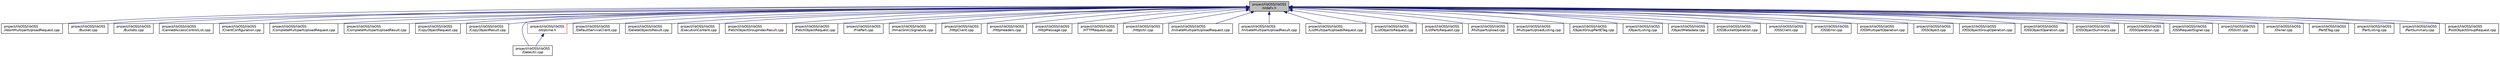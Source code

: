 digraph "project/libOSS/libOSS/stdafx.h"
{
  edge [fontname="Helvetica",fontsize="10",labelfontname="Helvetica",labelfontsize="10"];
  node [fontname="Helvetica",fontsize="10",shape=record];
  Node1 [label="project/libOSS/libOSS\l/stdafx.h",height=0.2,width=0.4,color="black", fillcolor="grey75", style="filled" fontcolor="black"];
  Node1 -> Node2 [dir="back",color="midnightblue",fontsize="10",style="solid",fontname="Helvetica"];
  Node2 [label="project/libOSS/libOSS\l/AbortMultipartUploadRequest.cpp",height=0.2,width=0.4,color="black", fillcolor="white", style="filled",URL="$_abort_multipart_upload_request_8cpp.html"];
  Node1 -> Node3 [dir="back",color="midnightblue",fontsize="10",style="solid",fontname="Helvetica"];
  Node3 [label="project/libOSS/libOSS\l/Bucket.cpp",height=0.2,width=0.4,color="black", fillcolor="white", style="filled",URL="$_bucket_8cpp.html"];
  Node1 -> Node4 [dir="back",color="midnightblue",fontsize="10",style="solid",fontname="Helvetica"];
  Node4 [label="project/libOSS/libOSS\l/Buckets.cpp",height=0.2,width=0.4,color="black", fillcolor="white", style="filled",URL="$_buckets_8cpp.html"];
  Node1 -> Node5 [dir="back",color="midnightblue",fontsize="10",style="solid",fontname="Helvetica"];
  Node5 [label="project/libOSS/libOSS\l/CannedAccessControlList.cpp",height=0.2,width=0.4,color="black", fillcolor="white", style="filled",URL="$_canned_access_control_list_8cpp.html"];
  Node1 -> Node6 [dir="back",color="midnightblue",fontsize="10",style="solid",fontname="Helvetica"];
  Node6 [label="project/libOSS/libOSS\l/ClientConfiguration.cpp",height=0.2,width=0.4,color="black", fillcolor="white", style="filled",URL="$_client_configuration_8cpp.html"];
  Node1 -> Node7 [dir="back",color="midnightblue",fontsize="10",style="solid",fontname="Helvetica"];
  Node7 [label="project/libOSS/libOSS\l/CompleteMultipartUploadRequest.cpp",height=0.2,width=0.4,color="black", fillcolor="white", style="filled",URL="$_complete_multipart_upload_request_8cpp.html"];
  Node1 -> Node8 [dir="back",color="midnightblue",fontsize="10",style="solid",fontname="Helvetica"];
  Node8 [label="project/libOSS/libOSS\l/CompleteMultipartUploadResult.cpp",height=0.2,width=0.4,color="black", fillcolor="white", style="filled",URL="$_complete_multipart_upload_result_8cpp.html"];
  Node1 -> Node9 [dir="back",color="midnightblue",fontsize="10",style="solid",fontname="Helvetica"];
  Node9 [label="project/libOSS/libOSS\l/CopyObjectRequest.cpp",height=0.2,width=0.4,color="black", fillcolor="white", style="filled",URL="$_copy_object_request_8cpp.html"];
  Node1 -> Node10 [dir="back",color="midnightblue",fontsize="10",style="solid",fontname="Helvetica"];
  Node10 [label="project/libOSS/libOSS\l/CopyObjectResult.cpp",height=0.2,width=0.4,color="black", fillcolor="white", style="filled",URL="$_copy_object_result_8cpp.html"];
  Node1 -> Node11 [dir="back",color="midnightblue",fontsize="10",style="solid",fontname="Helvetica"];
  Node11 [label="project/libOSS/libOSS\l/DateUtil.cpp",height=0.2,width=0.4,color="black", fillcolor="white", style="filled",URL="$_date_util_8cpp.html"];
  Node1 -> Node12 [dir="back",color="midnightblue",fontsize="10",style="solid",fontname="Helvetica"];
  Node12 [label="project/libOSS/libOSS\l/strptime.h",height=0.2,width=0.4,color="red", fillcolor="white", style="filled",URL="$strptime_8h.html"];
  Node12 -> Node11 [dir="back",color="midnightblue",fontsize="10",style="solid",fontname="Helvetica"];
  Node1 -> Node13 [dir="back",color="midnightblue",fontsize="10",style="solid",fontname="Helvetica"];
  Node13 [label="project/libOSS/libOSS\l/DefaultServiceClient.cpp",height=0.2,width=0.4,color="black", fillcolor="white", style="filled",URL="$_default_service_client_8cpp.html"];
  Node1 -> Node14 [dir="back",color="midnightblue",fontsize="10",style="solid",fontname="Helvetica"];
  Node14 [label="project/libOSS/libOSS\l/DeleteObjectsResult.cpp",height=0.2,width=0.4,color="black", fillcolor="white", style="filled",URL="$_delete_objects_result_8cpp.html"];
  Node1 -> Node15 [dir="back",color="midnightblue",fontsize="10",style="solid",fontname="Helvetica"];
  Node15 [label="project/libOSS/libOSS\l/ExecutionContent.cpp",height=0.2,width=0.4,color="black", fillcolor="white", style="filled",URL="$_execution_content_8cpp.html"];
  Node1 -> Node16 [dir="back",color="midnightblue",fontsize="10",style="solid",fontname="Helvetica"];
  Node16 [label="project/libOSS/libOSS\l/FetchObjectGroupIndexResult.cpp",height=0.2,width=0.4,color="black", fillcolor="white", style="filled",URL="$_fetch_object_group_index_result_8cpp.html"];
  Node1 -> Node17 [dir="back",color="midnightblue",fontsize="10",style="solid",fontname="Helvetica"];
  Node17 [label="project/libOSS/libOSS\l/FetchObjectRequest.cpp",height=0.2,width=0.4,color="black", fillcolor="white", style="filled",URL="$_fetch_object_request_8cpp.html"];
  Node1 -> Node18 [dir="back",color="midnightblue",fontsize="10",style="solid",fontname="Helvetica"];
  Node18 [label="project/libOSS/libOSS\l/FilePart.cpp",height=0.2,width=0.4,color="black", fillcolor="white", style="filled",URL="$_file_part_8cpp.html"];
  Node1 -> Node19 [dir="back",color="midnightblue",fontsize="10",style="solid",fontname="Helvetica"];
  Node19 [label="project/libOSS/libOSS\l/HmacSHA1Signature.cpp",height=0.2,width=0.4,color="black", fillcolor="white", style="filled",URL="$_hmac_s_h_a1_signature_8cpp.html"];
  Node1 -> Node20 [dir="back",color="midnightblue",fontsize="10",style="solid",fontname="Helvetica"];
  Node20 [label="project/libOSS/libOSS\l/HttpClient.cpp",height=0.2,width=0.4,color="black", fillcolor="white", style="filled",URL="$_http_client_8cpp.html"];
  Node1 -> Node21 [dir="back",color="midnightblue",fontsize="10",style="solid",fontname="Helvetica"];
  Node21 [label="project/libOSS/libOSS\l/HttpHeaders.cpp",height=0.2,width=0.4,color="black", fillcolor="white", style="filled",URL="$_http_headers_8cpp.html"];
  Node1 -> Node22 [dir="back",color="midnightblue",fontsize="10",style="solid",fontname="Helvetica"];
  Node22 [label="project/libOSS/libOSS\l/HttpMessage.cpp",height=0.2,width=0.4,color="black", fillcolor="white", style="filled",URL="$_http_message_8cpp.html"];
  Node1 -> Node23 [dir="back",color="midnightblue",fontsize="10",style="solid",fontname="Helvetica"];
  Node23 [label="project/libOSS/libOSS\l/HTTPRequest.cpp",height=0.2,width=0.4,color="black", fillcolor="white", style="filled",URL="$_h_t_t_p_request_8cpp.html"];
  Node1 -> Node24 [dir="back",color="midnightblue",fontsize="10",style="solid",fontname="Helvetica"];
  Node24 [label="project/libOSS/libOSS\l/HttpUtil.cpp",height=0.2,width=0.4,color="black", fillcolor="white", style="filled",URL="$_http_util_8cpp.html"];
  Node1 -> Node25 [dir="back",color="midnightblue",fontsize="10",style="solid",fontname="Helvetica"];
  Node25 [label="project/libOSS/libOSS\l/InitiateMultipartUploadRequest.cpp",height=0.2,width=0.4,color="black", fillcolor="white", style="filled",URL="$_initiate_multipart_upload_request_8cpp.html"];
  Node1 -> Node26 [dir="back",color="midnightblue",fontsize="10",style="solid",fontname="Helvetica"];
  Node26 [label="project/libOSS/libOSS\l/InitiateMultipartUploadResult.cpp",height=0.2,width=0.4,color="black", fillcolor="white", style="filled",URL="$_initiate_multipart_upload_result_8cpp.html"];
  Node1 -> Node27 [dir="back",color="midnightblue",fontsize="10",style="solid",fontname="Helvetica"];
  Node27 [label="project/libOSS/libOSS\l/ListMultipartUploadsRequest.cpp",height=0.2,width=0.4,color="black", fillcolor="white", style="filled",URL="$_list_multipart_uploads_request_8cpp.html"];
  Node1 -> Node28 [dir="back",color="midnightblue",fontsize="10",style="solid",fontname="Helvetica"];
  Node28 [label="project/libOSS/libOSS\l/ListObjectsRequest.cpp",height=0.2,width=0.4,color="black", fillcolor="white", style="filled",URL="$_list_objects_request_8cpp.html"];
  Node1 -> Node29 [dir="back",color="midnightblue",fontsize="10",style="solid",fontname="Helvetica"];
  Node29 [label="project/libOSS/libOSS\l/ListPartsRequest.cpp",height=0.2,width=0.4,color="black", fillcolor="white", style="filled",URL="$_list_parts_request_8cpp.html"];
  Node1 -> Node30 [dir="back",color="midnightblue",fontsize="10",style="solid",fontname="Helvetica"];
  Node30 [label="project/libOSS/libOSS\l/MultipartUpload.cpp",height=0.2,width=0.4,color="black", fillcolor="white", style="filled",URL="$_multipart_upload_8cpp.html"];
  Node1 -> Node31 [dir="back",color="midnightblue",fontsize="10",style="solid",fontname="Helvetica"];
  Node31 [label="project/libOSS/libOSS\l/MultipartUploadListing.cpp",height=0.2,width=0.4,color="black", fillcolor="white", style="filled",URL="$_multipart_upload_listing_8cpp.html"];
  Node1 -> Node32 [dir="back",color="midnightblue",fontsize="10",style="solid",fontname="Helvetica"];
  Node32 [label="project/libOSS/libOSS\l/ObjectGroupPartETag.cpp",height=0.2,width=0.4,color="black", fillcolor="white", style="filled",URL="$_object_group_part_e_tag_8cpp.html"];
  Node1 -> Node33 [dir="back",color="midnightblue",fontsize="10",style="solid",fontname="Helvetica"];
  Node33 [label="project/libOSS/libOSS\l/ObjectListing.cpp",height=0.2,width=0.4,color="black", fillcolor="white", style="filled",URL="$_object_listing_8cpp.html"];
  Node1 -> Node34 [dir="back",color="midnightblue",fontsize="10",style="solid",fontname="Helvetica"];
  Node34 [label="project/libOSS/libOSS\l/ObjectMetadata.cpp",height=0.2,width=0.4,color="black", fillcolor="white", style="filled",URL="$_object_metadata_8cpp.html"];
  Node1 -> Node35 [dir="back",color="midnightblue",fontsize="10",style="solid",fontname="Helvetica"];
  Node35 [label="project/libOSS/libOSS\l/OSSBucketOperation.cpp",height=0.2,width=0.4,color="black", fillcolor="white", style="filled",URL="$_o_s_s_bucket_operation_8cpp.html"];
  Node1 -> Node36 [dir="back",color="midnightblue",fontsize="10",style="solid",fontname="Helvetica"];
  Node36 [label="project/libOSS/libOSS\l/OSSClient.cpp",height=0.2,width=0.4,color="black", fillcolor="white", style="filled",URL="$_o_s_s_client_8cpp.html"];
  Node1 -> Node37 [dir="back",color="midnightblue",fontsize="10",style="solid",fontname="Helvetica"];
  Node37 [label="project/libOSS/libOSS\l/OSSError.cpp",height=0.2,width=0.4,color="black", fillcolor="white", style="filled",URL="$_o_s_s_error_8cpp.html"];
  Node1 -> Node38 [dir="back",color="midnightblue",fontsize="10",style="solid",fontname="Helvetica"];
  Node38 [label="project/libOSS/libOSS\l/OSSMultipartOperation.cpp",height=0.2,width=0.4,color="black", fillcolor="white", style="filled",URL="$_o_s_s_multipart_operation_8cpp.html"];
  Node1 -> Node39 [dir="back",color="midnightblue",fontsize="10",style="solid",fontname="Helvetica"];
  Node39 [label="project/libOSS/libOSS\l/OSSObject.cpp",height=0.2,width=0.4,color="black", fillcolor="white", style="filled",URL="$_o_s_s_object_8cpp.html"];
  Node1 -> Node40 [dir="back",color="midnightblue",fontsize="10",style="solid",fontname="Helvetica"];
  Node40 [label="project/libOSS/libOSS\l/OSSObjectGroupOperation.cpp",height=0.2,width=0.4,color="black", fillcolor="white", style="filled",URL="$_o_s_s_object_group_operation_8cpp.html"];
  Node1 -> Node41 [dir="back",color="midnightblue",fontsize="10",style="solid",fontname="Helvetica"];
  Node41 [label="project/libOSS/libOSS\l/OSSObjectOperation.cpp",height=0.2,width=0.4,color="black", fillcolor="white", style="filled",URL="$_o_s_s_object_operation_8cpp.html"];
  Node1 -> Node42 [dir="back",color="midnightblue",fontsize="10",style="solid",fontname="Helvetica"];
  Node42 [label="project/libOSS/libOSS\l/OSSObjectSummary.cpp",height=0.2,width=0.4,color="black", fillcolor="white", style="filled",URL="$_o_s_s_object_summary_8cpp.html"];
  Node1 -> Node43 [dir="back",color="midnightblue",fontsize="10",style="solid",fontname="Helvetica"];
  Node43 [label="project/libOSS/libOSS\l/OSSOperation.cpp",height=0.2,width=0.4,color="black", fillcolor="white", style="filled",URL="$_o_s_s_operation_8cpp.html"];
  Node1 -> Node44 [dir="back",color="midnightblue",fontsize="10",style="solid",fontname="Helvetica"];
  Node44 [label="project/libOSS/libOSS\l/OSSRequestSigner.cpp",height=0.2,width=0.4,color="black", fillcolor="white", style="filled",URL="$_o_s_s_request_signer_8cpp.html"];
  Node1 -> Node45 [dir="back",color="midnightblue",fontsize="10",style="solid",fontname="Helvetica"];
  Node45 [label="project/libOSS/libOSS\l/OSSUtil.cpp",height=0.2,width=0.4,color="black", fillcolor="white", style="filled",URL="$_o_s_s_util_8cpp.html"];
  Node1 -> Node46 [dir="back",color="midnightblue",fontsize="10",style="solid",fontname="Helvetica"];
  Node46 [label="project/libOSS/libOSS\l/Owner.cpp",height=0.2,width=0.4,color="black", fillcolor="white", style="filled",URL="$_owner_8cpp.html"];
  Node1 -> Node47 [dir="back",color="midnightblue",fontsize="10",style="solid",fontname="Helvetica"];
  Node47 [label="project/libOSS/libOSS\l/PartETag.cpp",height=0.2,width=0.4,color="black", fillcolor="white", style="filled",URL="$_part_e_tag_8cpp.html"];
  Node1 -> Node48 [dir="back",color="midnightblue",fontsize="10",style="solid",fontname="Helvetica"];
  Node48 [label="project/libOSS/libOSS\l/PartListing.cpp",height=0.2,width=0.4,color="black", fillcolor="white", style="filled",URL="$_part_listing_8cpp.html"];
  Node1 -> Node49 [dir="back",color="midnightblue",fontsize="10",style="solid",fontname="Helvetica"];
  Node49 [label="project/libOSS/libOSS\l/PartSummary.cpp",height=0.2,width=0.4,color="black", fillcolor="white", style="filled",URL="$_part_summary_8cpp.html"];
  Node1 -> Node50 [dir="back",color="midnightblue",fontsize="10",style="solid",fontname="Helvetica"];
  Node50 [label="project/libOSS/libOSS\l/PostObjectGroupRequest.cpp",height=0.2,width=0.4,color="black", fillcolor="white", style="filled",URL="$_post_object_group_request_8cpp.html"];
}
